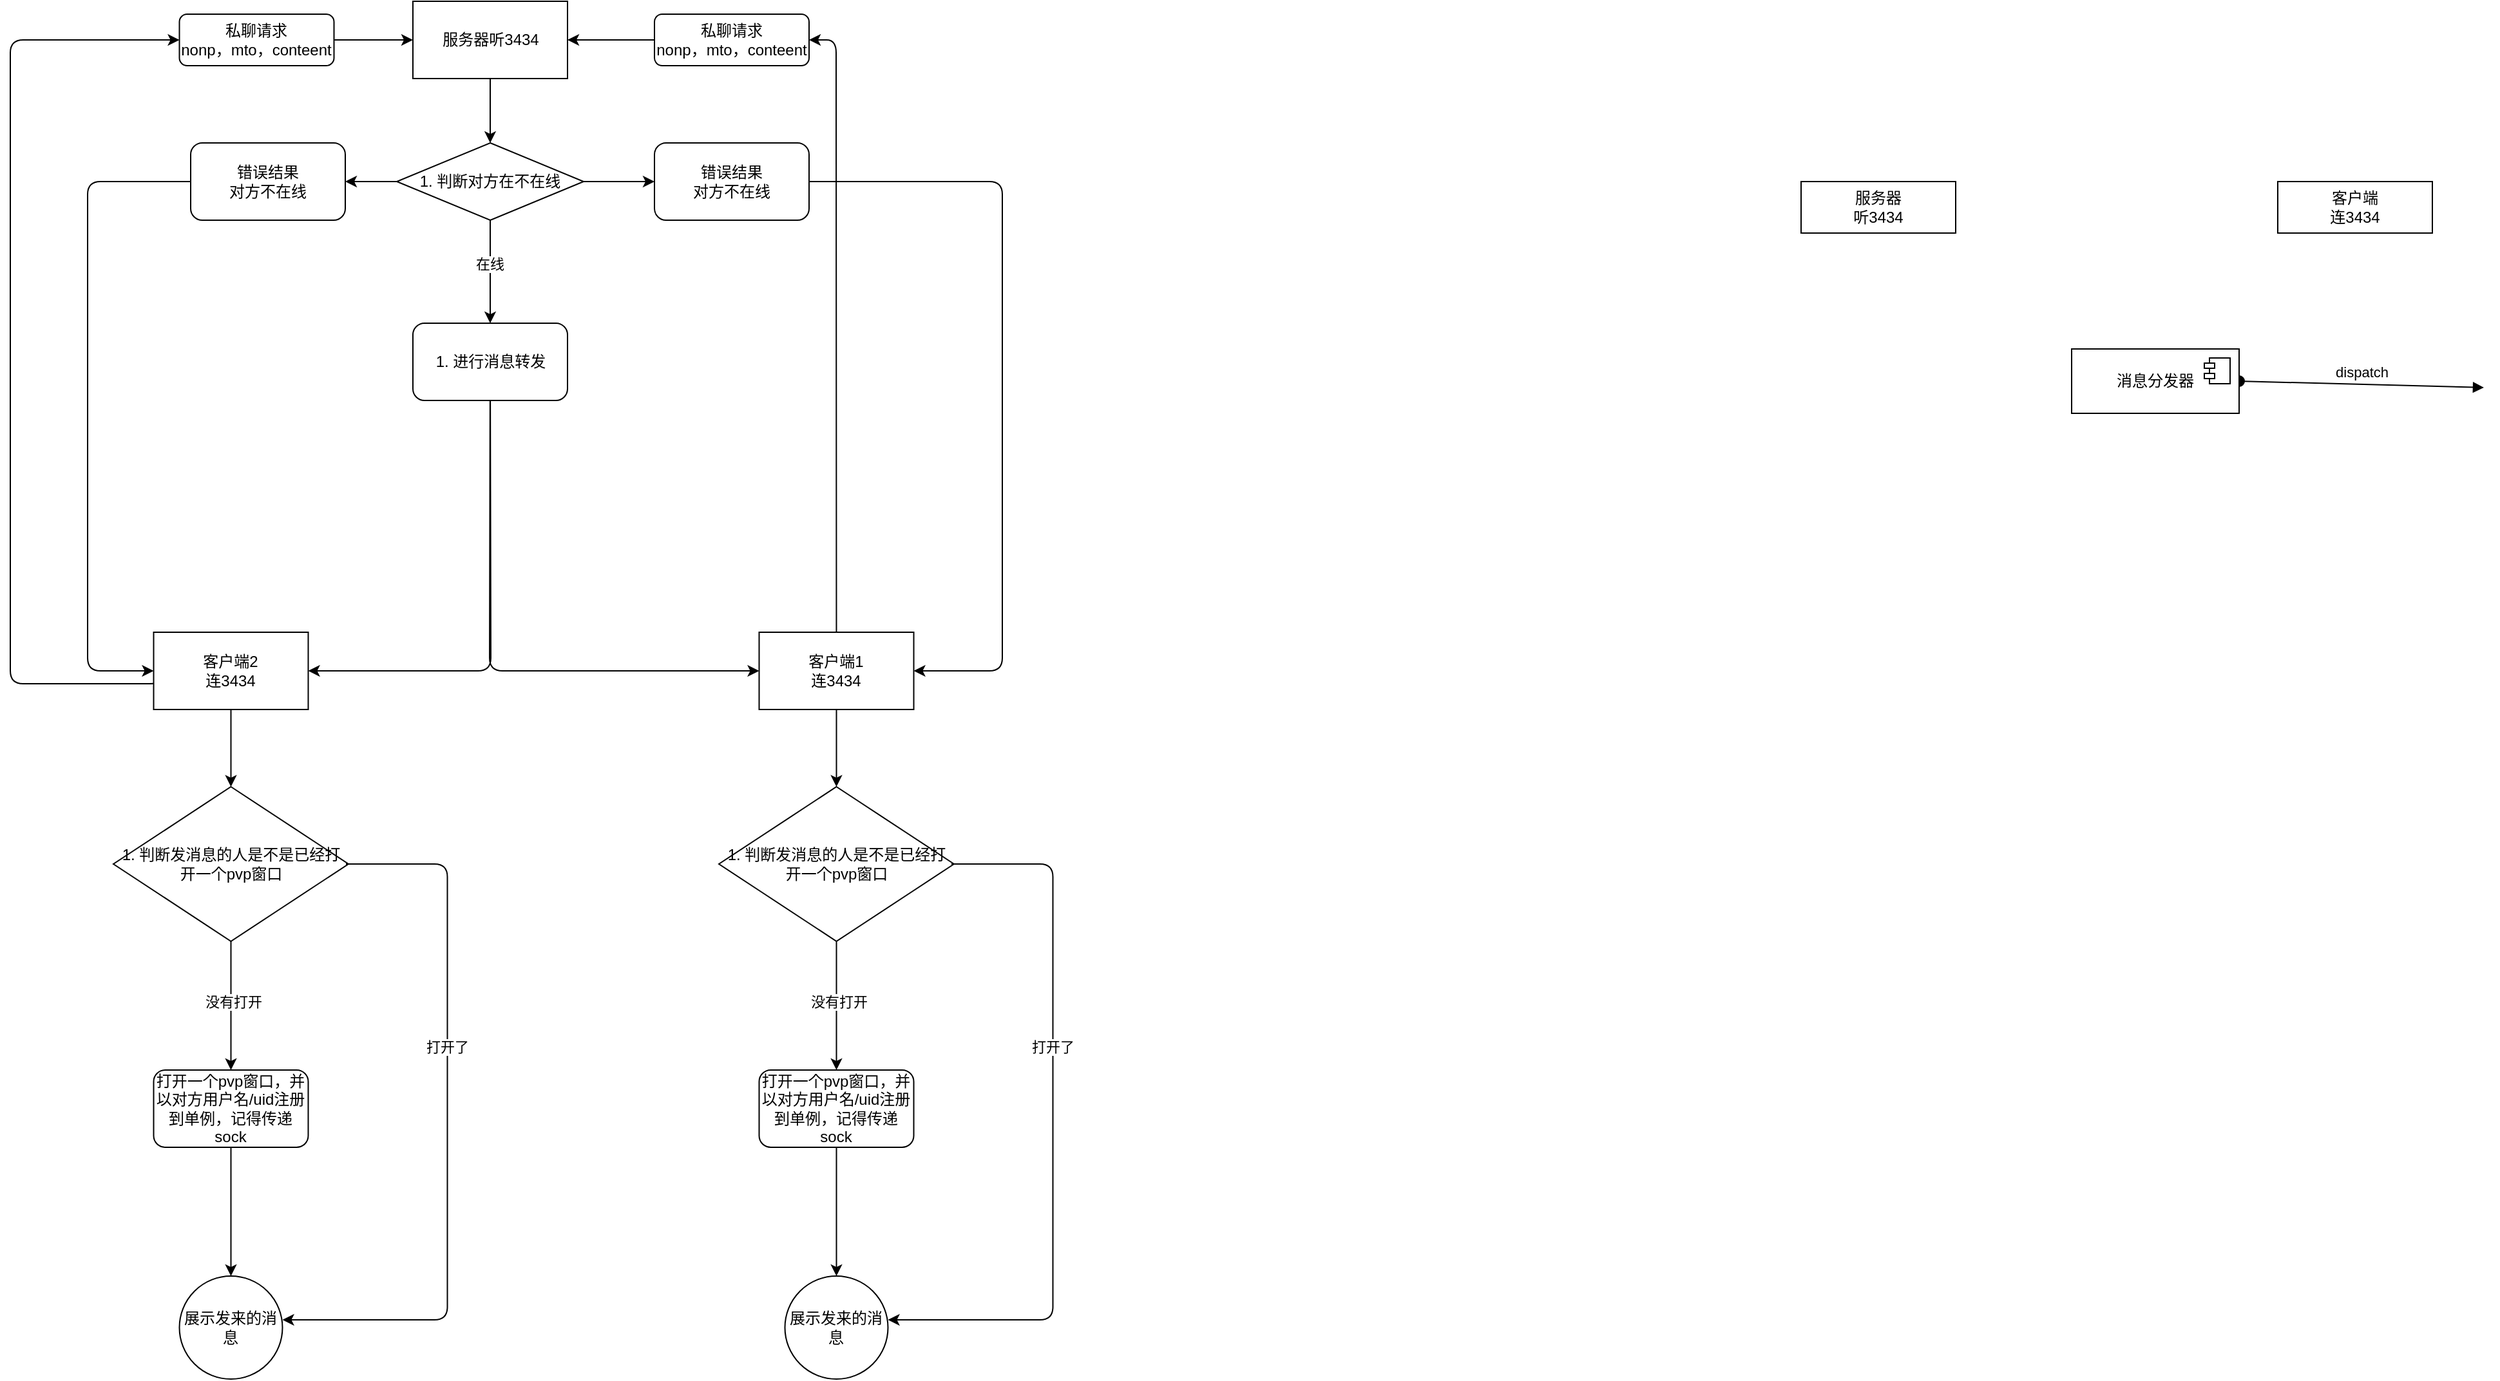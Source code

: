 <mxfile>
    <diagram id="nWomF5R1VxAhk1La4fp7" name="Page-1">
        <mxGraphModel dx="1551" dy="956" grid="1" gridSize="10" guides="1" tooltips="1" connect="1" arrows="1" fold="1" page="1" pageScale="1" pageWidth="2339" pageHeight="3300" math="0" shadow="0">
            <root>
                <mxCell id="0"/>
                <mxCell id="1" parent="0"/>
                <mxCell id="29" style="edgeStyle=none;html=1;" edge="1" parent="1" source="18" target="19">
                    <mxGeometry relative="1" as="geometry"/>
                </mxCell>
                <mxCell id="18" value="私聊请求&lt;div&gt;nonp，mto，conteent&lt;/div&gt;" style="rounded=1;whiteSpace=wrap;html=1;" vertex="1" parent="1">
                    <mxGeometry x="201.25" y="50" width="120" height="40" as="geometry"/>
                </mxCell>
                <mxCell id="79" style="edgeStyle=none;html=1;entryX=0.5;entryY=0;entryDx=0;entryDy=0;" edge="1" parent="1" source="19" target="30">
                    <mxGeometry relative="1" as="geometry"/>
                </mxCell>
                <mxCell id="19" value="服务器听3434" style="rounded=0;whiteSpace=wrap;html=1;" vertex="1" parent="1">
                    <mxGeometry x="382.5" y="40" width="120" height="60" as="geometry"/>
                </mxCell>
                <mxCell id="74" style="edgeStyle=none;html=1;exitX=0;exitY=0.5;exitDx=0;exitDy=0;entryX=1;entryY=0.5;entryDx=0;entryDy=0;" edge="1" parent="1" source="30" target="73">
                    <mxGeometry relative="1" as="geometry"/>
                </mxCell>
                <mxCell id="75" style="edgeStyle=none;html=1;exitX=1;exitY=0.5;exitDx=0;exitDy=0;entryX=0;entryY=0.5;entryDx=0;entryDy=0;" edge="1" parent="1" source="30" target="34">
                    <mxGeometry relative="1" as="geometry"/>
                </mxCell>
                <mxCell id="80" style="edgeStyle=none;html=1;entryX=0.5;entryY=0;entryDx=0;entryDy=0;" edge="1" parent="1" source="30" target="35">
                    <mxGeometry relative="1" as="geometry"/>
                </mxCell>
                <mxCell id="81" value="在线" style="edgeLabel;html=1;align=center;verticalAlign=middle;resizable=0;points=[];" vertex="1" connectable="0" parent="80">
                    <mxGeometry x="-0.129" y="-1" relative="1" as="geometry">
                        <mxPoint y="-1" as="offset"/>
                    </mxGeometry>
                </mxCell>
                <mxCell id="30" value="1. 判断对方在不在线" style="rhombus;whiteSpace=wrap;html=1;" vertex="1" parent="1">
                    <mxGeometry x="370" y="150" width="145" height="60" as="geometry"/>
                </mxCell>
                <mxCell id="82" style="edgeStyle=none;html=1;entryX=1;entryY=0.5;entryDx=0;entryDy=0;" edge="1" parent="1" source="34" target="60">
                    <mxGeometry relative="1" as="geometry">
                        <mxPoint x="650" y="570" as="targetPoint"/>
                        <Array as="points">
                            <mxPoint x="840" y="180"/>
                            <mxPoint x="840" y="560"/>
                        </Array>
                    </mxGeometry>
                </mxCell>
                <mxCell id="34" value="错误结果&lt;div&gt;对方不在线&lt;/div&gt;" style="rounded=1;whiteSpace=wrap;html=1;" vertex="1" parent="1">
                    <mxGeometry x="570" y="150" width="120" height="60" as="geometry"/>
                </mxCell>
                <mxCell id="77" style="edgeStyle=none;html=1;entryX=1;entryY=0.5;entryDx=0;entryDy=0;" edge="1" parent="1" source="35" target="40">
                    <mxGeometry relative="1" as="geometry">
                        <Array as="points">
                            <mxPoint x="443" y="560"/>
                        </Array>
                    </mxGeometry>
                </mxCell>
                <mxCell id="87" style="edgeStyle=none;html=1;entryX=0;entryY=0.5;entryDx=0;entryDy=0;" edge="1" parent="1" source="35" target="60">
                    <mxGeometry relative="1" as="geometry">
                        <Array as="points">
                            <mxPoint x="442" y="560"/>
                        </Array>
                    </mxGeometry>
                </mxCell>
                <mxCell id="35" value="1. 进行消息转发" style="rounded=1;whiteSpace=wrap;html=1;" vertex="1" parent="1">
                    <mxGeometry x="382.5" y="290" width="120" height="60" as="geometry"/>
                </mxCell>
                <mxCell id="45" style="edgeStyle=none;html=1;entryX=0.5;entryY=0;entryDx=0;entryDy=0;" edge="1" parent="1" source="40" target="44">
                    <mxGeometry relative="1" as="geometry"/>
                </mxCell>
                <mxCell id="85" style="edgeStyle=none;html=1;entryX=0;entryY=0.5;entryDx=0;entryDy=0;" edge="1" parent="1" source="40" target="18">
                    <mxGeometry relative="1" as="geometry">
                        <Array as="points">
                            <mxPoint x="180" y="570"/>
                            <mxPoint x="70" y="570"/>
                            <mxPoint x="70" y="70"/>
                        </Array>
                    </mxGeometry>
                </mxCell>
                <mxCell id="40" value="客户端2&lt;div&gt;&lt;div&gt;连3434&lt;/div&gt;&lt;/div&gt;" style="rounded=0;whiteSpace=wrap;html=1;" vertex="1" parent="1">
                    <mxGeometry x="181.25" y="530" width="120" height="60" as="geometry"/>
                </mxCell>
                <mxCell id="47" style="edgeStyle=none;html=1;entryX=0.5;entryY=0;entryDx=0;entryDy=0;" edge="1" parent="1" source="44" target="46">
                    <mxGeometry relative="1" as="geometry"/>
                </mxCell>
                <mxCell id="50" value="没有打开" style="edgeLabel;html=1;align=center;verticalAlign=middle;resizable=0;points=[];" vertex="1" connectable="0" parent="47">
                    <mxGeometry x="-0.06" y="1" relative="1" as="geometry">
                        <mxPoint as="offset"/>
                    </mxGeometry>
                </mxCell>
                <mxCell id="44" value="1. 判断发消息的人是不是已经打开一个pvp窗口" style="rhombus;whiteSpace=wrap;html=1;" vertex="1" parent="1">
                    <mxGeometry x="150" y="650" width="182.5" height="120" as="geometry"/>
                </mxCell>
                <mxCell id="49" style="edgeStyle=none;html=1;entryX=0.5;entryY=0;entryDx=0;entryDy=0;" edge="1" parent="1" source="46" target="48">
                    <mxGeometry relative="1" as="geometry"/>
                </mxCell>
                <mxCell id="46" value="打开一个pvp窗口，并以对方用户名/uid注册到单例，记得传递sock" style="rounded=1;whiteSpace=wrap;html=1;" vertex="1" parent="1">
                    <mxGeometry x="181.25" y="870" width="120" height="60" as="geometry"/>
                </mxCell>
                <mxCell id="48" value="展示发来的消息" style="ellipse;whiteSpace=wrap;html=1;aspect=fixed;" vertex="1" parent="1">
                    <mxGeometry x="201.25" y="1030" width="80" height="80" as="geometry"/>
                </mxCell>
                <mxCell id="56" style="edgeStyle=none;html=1;exitX=1;exitY=0.5;exitDx=0;exitDy=0;entryX=1.025;entryY=0.425;entryDx=0;entryDy=0;entryPerimeter=0;" edge="1" parent="1">
                    <mxGeometry relative="1" as="geometry">
                        <mxPoint x="330.5" y="710" as="sourcePoint"/>
                        <mxPoint x="281.25" y="1064" as="targetPoint"/>
                        <Array as="points">
                            <mxPoint x="409.25" y="710"/>
                            <mxPoint x="409.25" y="1064"/>
                        </Array>
                    </mxGeometry>
                </mxCell>
                <mxCell id="57" value="打开了" style="edgeLabel;html=1;align=center;verticalAlign=middle;resizable=0;points=[];" vertex="1" connectable="0" parent="56">
                    <mxGeometry x="-0.213" y="-1" relative="1" as="geometry">
                        <mxPoint as="offset"/>
                    </mxGeometry>
                </mxCell>
                <mxCell id="59" style="edgeStyle=none;html=1;entryX=0.5;entryY=0;entryDx=0;entryDy=0;" edge="1" parent="1" source="60" target="63">
                    <mxGeometry relative="1" as="geometry"/>
                </mxCell>
                <mxCell id="78" style="edgeStyle=none;html=1;entryX=1;entryY=0.5;entryDx=0;entryDy=0;" edge="1" parent="1" source="60" target="69">
                    <mxGeometry relative="1" as="geometry">
                        <Array as="points">
                            <mxPoint x="711" y="70"/>
                        </Array>
                    </mxGeometry>
                </mxCell>
                <mxCell id="60" value="客户端1&lt;div&gt;&lt;div&gt;连3434&lt;/div&gt;&lt;/div&gt;" style="rounded=0;whiteSpace=wrap;html=1;" vertex="1" parent="1">
                    <mxGeometry x="651.25" y="530" width="120" height="60" as="geometry"/>
                </mxCell>
                <mxCell id="61" style="edgeStyle=none;html=1;entryX=0.5;entryY=0;entryDx=0;entryDy=0;" edge="1" parent="1" source="63" target="65">
                    <mxGeometry relative="1" as="geometry"/>
                </mxCell>
                <mxCell id="62" value="没有打开" style="edgeLabel;html=1;align=center;verticalAlign=middle;resizable=0;points=[];" vertex="1" connectable="0" parent="61">
                    <mxGeometry x="-0.06" y="1" relative="1" as="geometry">
                        <mxPoint as="offset"/>
                    </mxGeometry>
                </mxCell>
                <mxCell id="63" value="1. 判断发消息的人是不是已经打开一个pvp窗口" style="rhombus;whiteSpace=wrap;html=1;" vertex="1" parent="1">
                    <mxGeometry x="620" y="650" width="182.5" height="120" as="geometry"/>
                </mxCell>
                <mxCell id="64" style="edgeStyle=none;html=1;entryX=0.5;entryY=0;entryDx=0;entryDy=0;" edge="1" parent="1" source="65" target="66">
                    <mxGeometry relative="1" as="geometry"/>
                </mxCell>
                <mxCell id="65" value="打开一个pvp窗口，并以对方用户名/uid注册到单例，记得传递sock" style="rounded=1;whiteSpace=wrap;html=1;" vertex="1" parent="1">
                    <mxGeometry x="651.25" y="870" width="120" height="60" as="geometry"/>
                </mxCell>
                <mxCell id="66" value="展示发来的消息" style="ellipse;whiteSpace=wrap;html=1;aspect=fixed;" vertex="1" parent="1">
                    <mxGeometry x="671.25" y="1030" width="80" height="80" as="geometry"/>
                </mxCell>
                <mxCell id="67" style="edgeStyle=none;html=1;exitX=1;exitY=0.5;exitDx=0;exitDy=0;entryX=1.025;entryY=0.425;entryDx=0;entryDy=0;entryPerimeter=0;" edge="1" parent="1">
                    <mxGeometry relative="1" as="geometry">
                        <mxPoint x="800.5" y="710" as="sourcePoint"/>
                        <mxPoint x="751.25" y="1064" as="targetPoint"/>
                        <Array as="points">
                            <mxPoint x="879.25" y="710"/>
                            <mxPoint x="879.25" y="1064"/>
                        </Array>
                    </mxGeometry>
                </mxCell>
                <mxCell id="68" value="打开了" style="edgeLabel;html=1;align=center;verticalAlign=middle;resizable=0;points=[];" vertex="1" connectable="0" parent="67">
                    <mxGeometry x="-0.213" y="-1" relative="1" as="geometry">
                        <mxPoint as="offset"/>
                    </mxGeometry>
                </mxCell>
                <mxCell id="70" style="edgeStyle=none;html=1;entryX=1;entryY=0.5;entryDx=0;entryDy=0;" edge="1" parent="1" source="69" target="19">
                    <mxGeometry relative="1" as="geometry"/>
                </mxCell>
                <mxCell id="69" value="私聊请求&lt;div&gt;nonp，mto，conteent&lt;/div&gt;" style="rounded=1;whiteSpace=wrap;html=1;" vertex="1" parent="1">
                    <mxGeometry x="570" y="50" width="120" height="40" as="geometry"/>
                </mxCell>
                <mxCell id="86" style="edgeStyle=none;html=1;entryX=0;entryY=0.5;entryDx=0;entryDy=0;exitX=0;exitY=0.5;exitDx=0;exitDy=0;" edge="1" parent="1" source="73" target="40">
                    <mxGeometry relative="1" as="geometry">
                        <Array as="points">
                            <mxPoint x="130" y="180"/>
                            <mxPoint x="130" y="560"/>
                        </Array>
                    </mxGeometry>
                </mxCell>
                <mxCell id="73" value="错误结果&lt;div&gt;对方不在线&lt;/div&gt;" style="rounded=1;whiteSpace=wrap;html=1;" vertex="1" parent="1">
                    <mxGeometry x="210" y="150" width="120" height="60" as="geometry"/>
                </mxCell>
                <mxCell id="91" value="客户端&lt;div&gt;连3434&lt;/div&gt;" style="html=1;whiteSpace=wrap;" vertex="1" parent="1">
                    <mxGeometry x="1830" y="180" width="120" height="40" as="geometry"/>
                </mxCell>
                <mxCell id="92" value="服务器&lt;div&gt;听3434&lt;/div&gt;" style="html=1;whiteSpace=wrap;" vertex="1" parent="1">
                    <mxGeometry x="1460" y="180" width="120" height="40" as="geometry"/>
                </mxCell>
                <mxCell id="93" value="dispatch" style="html=1;verticalAlign=bottom;startArrow=oval;startFill=1;endArrow=block;startSize=8;curved=0;rounded=0;exitX=1;exitY=0.5;exitDx=0;exitDy=0;" edge="1" parent="1" source="94">
                    <mxGeometry width="60" relative="1" as="geometry">
                        <mxPoint x="1810" y="340" as="sourcePoint"/>
                        <mxPoint x="1990" y="340" as="targetPoint"/>
                    </mxGeometry>
                </mxCell>
                <mxCell id="94" value="消息分发器" style="html=1;dropTarget=0;whiteSpace=wrap;" vertex="1" parent="1">
                    <mxGeometry x="1670" y="310" width="130" height="50" as="geometry"/>
                </mxCell>
                <mxCell id="95" value="" style="shape=module;jettyWidth=8;jettyHeight=4;" vertex="1" parent="94">
                    <mxGeometry x="1" width="20" height="20" relative="1" as="geometry">
                        <mxPoint x="-27" y="7" as="offset"/>
                    </mxGeometry>
                </mxCell>
            </root>
        </mxGraphModel>
    </diagram>
</mxfile>